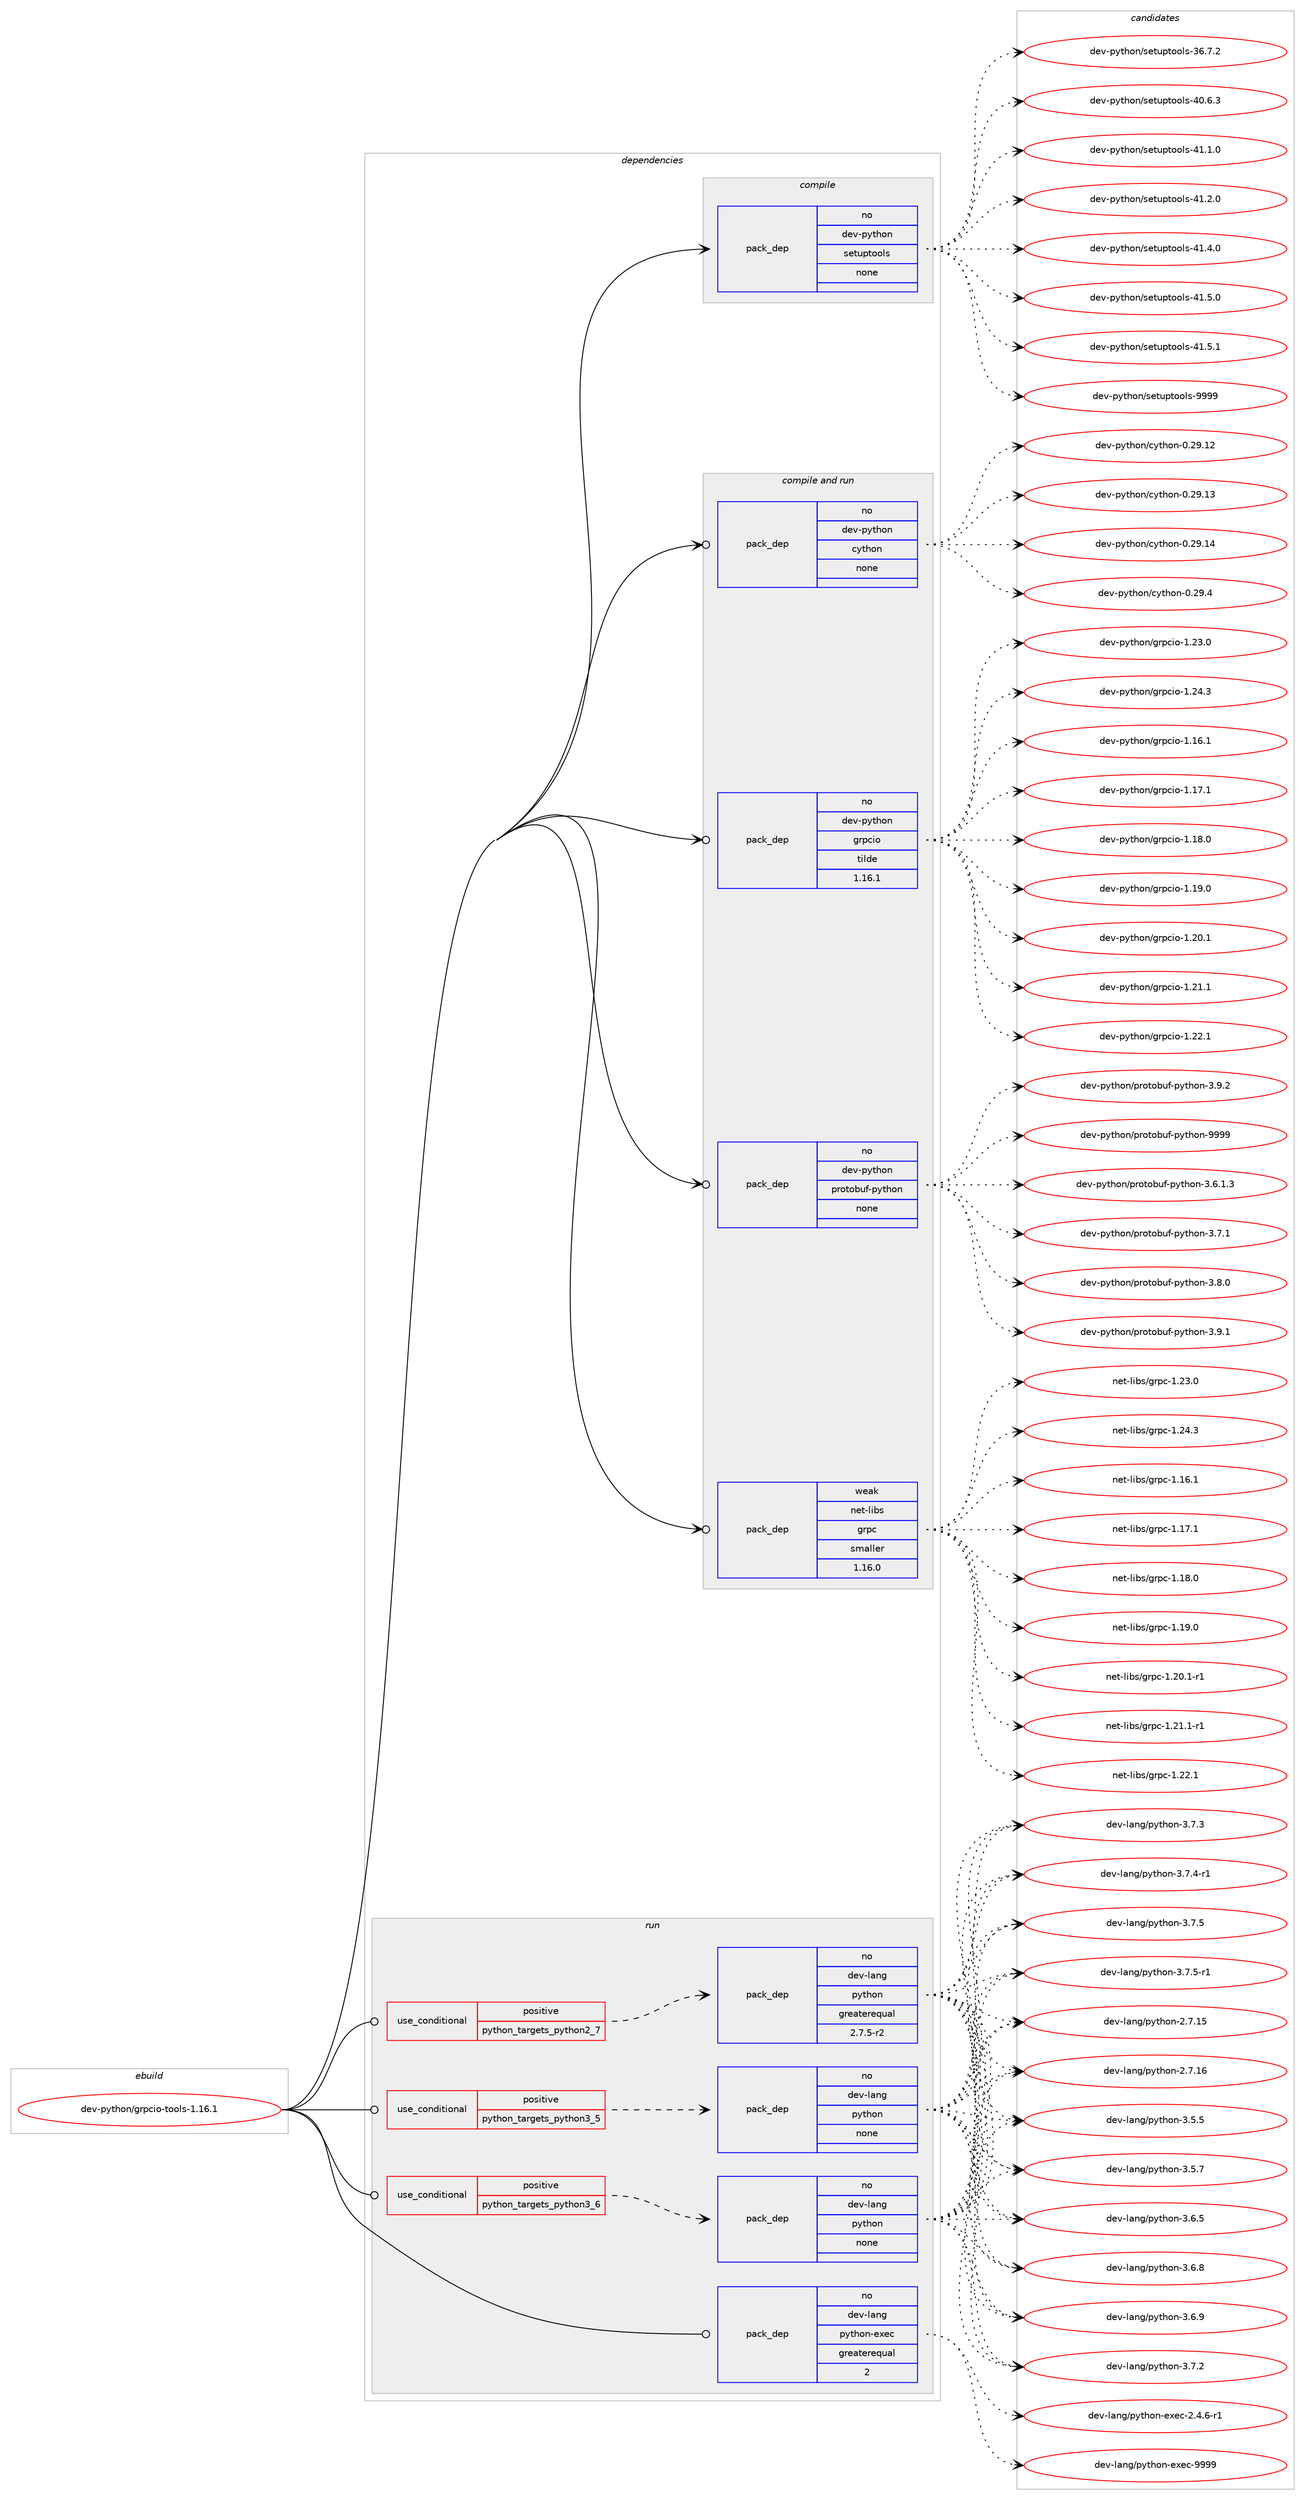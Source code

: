 digraph prolog {

# *************
# Graph options
# *************

newrank=true;
concentrate=true;
compound=true;
graph [rankdir=LR,fontname=Helvetica,fontsize=10,ranksep=1.5];#, ranksep=2.5, nodesep=0.2];
edge  [arrowhead=vee];
node  [fontname=Helvetica,fontsize=10];

# **********
# The ebuild
# **********

subgraph cluster_leftcol {
color=gray;
rank=same;
label=<<i>ebuild</i>>;
id [label="dev-python/grpcio-tools-1.16.1", color=red, width=4, href="../dev-python/grpcio-tools-1.16.1.svg"];
}

# ****************
# The dependencies
# ****************

subgraph cluster_midcol {
color=gray;
label=<<i>dependencies</i>>;
subgraph cluster_compile {
fillcolor="#eeeeee";
style=filled;
label=<<i>compile</i>>;
subgraph pack455688 {
dependency607794 [label=<<TABLE BORDER="0" CELLBORDER="1" CELLSPACING="0" CELLPADDING="4" WIDTH="220"><TR><TD ROWSPAN="6" CELLPADDING="30">pack_dep</TD></TR><TR><TD WIDTH="110">no</TD></TR><TR><TD>dev-python</TD></TR><TR><TD>setuptools</TD></TR><TR><TD>none</TD></TR><TR><TD></TD></TR></TABLE>>, shape=none, color=blue];
}
id:e -> dependency607794:w [weight=20,style="solid",arrowhead="vee"];
}
subgraph cluster_compileandrun {
fillcolor="#eeeeee";
style=filled;
label=<<i>compile and run</i>>;
subgraph pack455689 {
dependency607795 [label=<<TABLE BORDER="0" CELLBORDER="1" CELLSPACING="0" CELLPADDING="4" WIDTH="220"><TR><TD ROWSPAN="6" CELLPADDING="30">pack_dep</TD></TR><TR><TD WIDTH="110">no</TD></TR><TR><TD>dev-python</TD></TR><TR><TD>cython</TD></TR><TR><TD>none</TD></TR><TR><TD></TD></TR></TABLE>>, shape=none, color=blue];
}
id:e -> dependency607795:w [weight=20,style="solid",arrowhead="odotvee"];
subgraph pack455690 {
dependency607796 [label=<<TABLE BORDER="0" CELLBORDER="1" CELLSPACING="0" CELLPADDING="4" WIDTH="220"><TR><TD ROWSPAN="6" CELLPADDING="30">pack_dep</TD></TR><TR><TD WIDTH="110">no</TD></TR><TR><TD>dev-python</TD></TR><TR><TD>grpcio</TD></TR><TR><TD>tilde</TD></TR><TR><TD>1.16.1</TD></TR></TABLE>>, shape=none, color=blue];
}
id:e -> dependency607796:w [weight=20,style="solid",arrowhead="odotvee"];
subgraph pack455691 {
dependency607797 [label=<<TABLE BORDER="0" CELLBORDER="1" CELLSPACING="0" CELLPADDING="4" WIDTH="220"><TR><TD ROWSPAN="6" CELLPADDING="30">pack_dep</TD></TR><TR><TD WIDTH="110">no</TD></TR><TR><TD>dev-python</TD></TR><TR><TD>protobuf-python</TD></TR><TR><TD>none</TD></TR><TR><TD></TD></TR></TABLE>>, shape=none, color=blue];
}
id:e -> dependency607797:w [weight=20,style="solid",arrowhead="odotvee"];
subgraph pack455692 {
dependency607798 [label=<<TABLE BORDER="0" CELLBORDER="1" CELLSPACING="0" CELLPADDING="4" WIDTH="220"><TR><TD ROWSPAN="6" CELLPADDING="30">pack_dep</TD></TR><TR><TD WIDTH="110">weak</TD></TR><TR><TD>net-libs</TD></TR><TR><TD>grpc</TD></TR><TR><TD>smaller</TD></TR><TR><TD>1.16.0</TD></TR></TABLE>>, shape=none, color=blue];
}
id:e -> dependency607798:w [weight=20,style="solid",arrowhead="odotvee"];
}
subgraph cluster_run {
fillcolor="#eeeeee";
style=filled;
label=<<i>run</i>>;
subgraph cond140308 {
dependency607799 [label=<<TABLE BORDER="0" CELLBORDER="1" CELLSPACING="0" CELLPADDING="4"><TR><TD ROWSPAN="3" CELLPADDING="10">use_conditional</TD></TR><TR><TD>positive</TD></TR><TR><TD>python_targets_python2_7</TD></TR></TABLE>>, shape=none, color=red];
subgraph pack455693 {
dependency607800 [label=<<TABLE BORDER="0" CELLBORDER="1" CELLSPACING="0" CELLPADDING="4" WIDTH="220"><TR><TD ROWSPAN="6" CELLPADDING="30">pack_dep</TD></TR><TR><TD WIDTH="110">no</TD></TR><TR><TD>dev-lang</TD></TR><TR><TD>python</TD></TR><TR><TD>greaterequal</TD></TR><TR><TD>2.7.5-r2</TD></TR></TABLE>>, shape=none, color=blue];
}
dependency607799:e -> dependency607800:w [weight=20,style="dashed",arrowhead="vee"];
}
id:e -> dependency607799:w [weight=20,style="solid",arrowhead="odot"];
subgraph cond140309 {
dependency607801 [label=<<TABLE BORDER="0" CELLBORDER="1" CELLSPACING="0" CELLPADDING="4"><TR><TD ROWSPAN="3" CELLPADDING="10">use_conditional</TD></TR><TR><TD>positive</TD></TR><TR><TD>python_targets_python3_5</TD></TR></TABLE>>, shape=none, color=red];
subgraph pack455694 {
dependency607802 [label=<<TABLE BORDER="0" CELLBORDER="1" CELLSPACING="0" CELLPADDING="4" WIDTH="220"><TR><TD ROWSPAN="6" CELLPADDING="30">pack_dep</TD></TR><TR><TD WIDTH="110">no</TD></TR><TR><TD>dev-lang</TD></TR><TR><TD>python</TD></TR><TR><TD>none</TD></TR><TR><TD></TD></TR></TABLE>>, shape=none, color=blue];
}
dependency607801:e -> dependency607802:w [weight=20,style="dashed",arrowhead="vee"];
}
id:e -> dependency607801:w [weight=20,style="solid",arrowhead="odot"];
subgraph cond140310 {
dependency607803 [label=<<TABLE BORDER="0" CELLBORDER="1" CELLSPACING="0" CELLPADDING="4"><TR><TD ROWSPAN="3" CELLPADDING="10">use_conditional</TD></TR><TR><TD>positive</TD></TR><TR><TD>python_targets_python3_6</TD></TR></TABLE>>, shape=none, color=red];
subgraph pack455695 {
dependency607804 [label=<<TABLE BORDER="0" CELLBORDER="1" CELLSPACING="0" CELLPADDING="4" WIDTH="220"><TR><TD ROWSPAN="6" CELLPADDING="30">pack_dep</TD></TR><TR><TD WIDTH="110">no</TD></TR><TR><TD>dev-lang</TD></TR><TR><TD>python</TD></TR><TR><TD>none</TD></TR><TR><TD></TD></TR></TABLE>>, shape=none, color=blue];
}
dependency607803:e -> dependency607804:w [weight=20,style="dashed",arrowhead="vee"];
}
id:e -> dependency607803:w [weight=20,style="solid",arrowhead="odot"];
subgraph pack455696 {
dependency607805 [label=<<TABLE BORDER="0" CELLBORDER="1" CELLSPACING="0" CELLPADDING="4" WIDTH="220"><TR><TD ROWSPAN="6" CELLPADDING="30">pack_dep</TD></TR><TR><TD WIDTH="110">no</TD></TR><TR><TD>dev-lang</TD></TR><TR><TD>python-exec</TD></TR><TR><TD>greaterequal</TD></TR><TR><TD>2</TD></TR></TABLE>>, shape=none, color=blue];
}
id:e -> dependency607805:w [weight=20,style="solid",arrowhead="odot"];
}
}

# **************
# The candidates
# **************

subgraph cluster_choices {
rank=same;
color=gray;
label=<<i>candidates</i>>;

subgraph choice455688 {
color=black;
nodesep=1;
choice100101118451121211161041111104711510111611711211611111110811545515446554650 [label="dev-python/setuptools-36.7.2", color=red, width=4,href="../dev-python/setuptools-36.7.2.svg"];
choice100101118451121211161041111104711510111611711211611111110811545524846544651 [label="dev-python/setuptools-40.6.3", color=red, width=4,href="../dev-python/setuptools-40.6.3.svg"];
choice100101118451121211161041111104711510111611711211611111110811545524946494648 [label="dev-python/setuptools-41.1.0", color=red, width=4,href="../dev-python/setuptools-41.1.0.svg"];
choice100101118451121211161041111104711510111611711211611111110811545524946504648 [label="dev-python/setuptools-41.2.0", color=red, width=4,href="../dev-python/setuptools-41.2.0.svg"];
choice100101118451121211161041111104711510111611711211611111110811545524946524648 [label="dev-python/setuptools-41.4.0", color=red, width=4,href="../dev-python/setuptools-41.4.0.svg"];
choice100101118451121211161041111104711510111611711211611111110811545524946534648 [label="dev-python/setuptools-41.5.0", color=red, width=4,href="../dev-python/setuptools-41.5.0.svg"];
choice100101118451121211161041111104711510111611711211611111110811545524946534649 [label="dev-python/setuptools-41.5.1", color=red, width=4,href="../dev-python/setuptools-41.5.1.svg"];
choice10010111845112121116104111110471151011161171121161111111081154557575757 [label="dev-python/setuptools-9999", color=red, width=4,href="../dev-python/setuptools-9999.svg"];
dependency607794:e -> choice100101118451121211161041111104711510111611711211611111110811545515446554650:w [style=dotted,weight="100"];
dependency607794:e -> choice100101118451121211161041111104711510111611711211611111110811545524846544651:w [style=dotted,weight="100"];
dependency607794:e -> choice100101118451121211161041111104711510111611711211611111110811545524946494648:w [style=dotted,weight="100"];
dependency607794:e -> choice100101118451121211161041111104711510111611711211611111110811545524946504648:w [style=dotted,weight="100"];
dependency607794:e -> choice100101118451121211161041111104711510111611711211611111110811545524946524648:w [style=dotted,weight="100"];
dependency607794:e -> choice100101118451121211161041111104711510111611711211611111110811545524946534648:w [style=dotted,weight="100"];
dependency607794:e -> choice100101118451121211161041111104711510111611711211611111110811545524946534649:w [style=dotted,weight="100"];
dependency607794:e -> choice10010111845112121116104111110471151011161171121161111111081154557575757:w [style=dotted,weight="100"];
}
subgraph choice455689 {
color=black;
nodesep=1;
choice1001011184511212111610411111047991211161041111104548465057464950 [label="dev-python/cython-0.29.12", color=red, width=4,href="../dev-python/cython-0.29.12.svg"];
choice1001011184511212111610411111047991211161041111104548465057464951 [label="dev-python/cython-0.29.13", color=red, width=4,href="../dev-python/cython-0.29.13.svg"];
choice1001011184511212111610411111047991211161041111104548465057464952 [label="dev-python/cython-0.29.14", color=red, width=4,href="../dev-python/cython-0.29.14.svg"];
choice10010111845112121116104111110479912111610411111045484650574652 [label="dev-python/cython-0.29.4", color=red, width=4,href="../dev-python/cython-0.29.4.svg"];
dependency607795:e -> choice1001011184511212111610411111047991211161041111104548465057464950:w [style=dotted,weight="100"];
dependency607795:e -> choice1001011184511212111610411111047991211161041111104548465057464951:w [style=dotted,weight="100"];
dependency607795:e -> choice1001011184511212111610411111047991211161041111104548465057464952:w [style=dotted,weight="100"];
dependency607795:e -> choice10010111845112121116104111110479912111610411111045484650574652:w [style=dotted,weight="100"];
}
subgraph choice455690 {
color=black;
nodesep=1;
choice10010111845112121116104111110471031141129910511145494649544649 [label="dev-python/grpcio-1.16.1", color=red, width=4,href="../dev-python/grpcio-1.16.1.svg"];
choice10010111845112121116104111110471031141129910511145494649554649 [label="dev-python/grpcio-1.17.1", color=red, width=4,href="../dev-python/grpcio-1.17.1.svg"];
choice10010111845112121116104111110471031141129910511145494649564648 [label="dev-python/grpcio-1.18.0", color=red, width=4,href="../dev-python/grpcio-1.18.0.svg"];
choice10010111845112121116104111110471031141129910511145494649574648 [label="dev-python/grpcio-1.19.0", color=red, width=4,href="../dev-python/grpcio-1.19.0.svg"];
choice10010111845112121116104111110471031141129910511145494650484649 [label="dev-python/grpcio-1.20.1", color=red, width=4,href="../dev-python/grpcio-1.20.1.svg"];
choice10010111845112121116104111110471031141129910511145494650494649 [label="dev-python/grpcio-1.21.1", color=red, width=4,href="../dev-python/grpcio-1.21.1.svg"];
choice10010111845112121116104111110471031141129910511145494650504649 [label="dev-python/grpcio-1.22.1", color=red, width=4,href="../dev-python/grpcio-1.22.1.svg"];
choice10010111845112121116104111110471031141129910511145494650514648 [label="dev-python/grpcio-1.23.0", color=red, width=4,href="../dev-python/grpcio-1.23.0.svg"];
choice10010111845112121116104111110471031141129910511145494650524651 [label="dev-python/grpcio-1.24.3", color=red, width=4,href="../dev-python/grpcio-1.24.3.svg"];
dependency607796:e -> choice10010111845112121116104111110471031141129910511145494649544649:w [style=dotted,weight="100"];
dependency607796:e -> choice10010111845112121116104111110471031141129910511145494649554649:w [style=dotted,weight="100"];
dependency607796:e -> choice10010111845112121116104111110471031141129910511145494649564648:w [style=dotted,weight="100"];
dependency607796:e -> choice10010111845112121116104111110471031141129910511145494649574648:w [style=dotted,weight="100"];
dependency607796:e -> choice10010111845112121116104111110471031141129910511145494650484649:w [style=dotted,weight="100"];
dependency607796:e -> choice10010111845112121116104111110471031141129910511145494650494649:w [style=dotted,weight="100"];
dependency607796:e -> choice10010111845112121116104111110471031141129910511145494650504649:w [style=dotted,weight="100"];
dependency607796:e -> choice10010111845112121116104111110471031141129910511145494650514648:w [style=dotted,weight="100"];
dependency607796:e -> choice10010111845112121116104111110471031141129910511145494650524651:w [style=dotted,weight="100"];
}
subgraph choice455691 {
color=black;
nodesep=1;
choice100101118451121211161041111104711211411111611198117102451121211161041111104551465446494651 [label="dev-python/protobuf-python-3.6.1.3", color=red, width=4,href="../dev-python/protobuf-python-3.6.1.3.svg"];
choice10010111845112121116104111110471121141111161119811710245112121116104111110455146554649 [label="dev-python/protobuf-python-3.7.1", color=red, width=4,href="../dev-python/protobuf-python-3.7.1.svg"];
choice10010111845112121116104111110471121141111161119811710245112121116104111110455146564648 [label="dev-python/protobuf-python-3.8.0", color=red, width=4,href="../dev-python/protobuf-python-3.8.0.svg"];
choice10010111845112121116104111110471121141111161119811710245112121116104111110455146574649 [label="dev-python/protobuf-python-3.9.1", color=red, width=4,href="../dev-python/protobuf-python-3.9.1.svg"];
choice10010111845112121116104111110471121141111161119811710245112121116104111110455146574650 [label="dev-python/protobuf-python-3.9.2", color=red, width=4,href="../dev-python/protobuf-python-3.9.2.svg"];
choice100101118451121211161041111104711211411111611198117102451121211161041111104557575757 [label="dev-python/protobuf-python-9999", color=red, width=4,href="../dev-python/protobuf-python-9999.svg"];
dependency607797:e -> choice100101118451121211161041111104711211411111611198117102451121211161041111104551465446494651:w [style=dotted,weight="100"];
dependency607797:e -> choice10010111845112121116104111110471121141111161119811710245112121116104111110455146554649:w [style=dotted,weight="100"];
dependency607797:e -> choice10010111845112121116104111110471121141111161119811710245112121116104111110455146564648:w [style=dotted,weight="100"];
dependency607797:e -> choice10010111845112121116104111110471121141111161119811710245112121116104111110455146574649:w [style=dotted,weight="100"];
dependency607797:e -> choice10010111845112121116104111110471121141111161119811710245112121116104111110455146574650:w [style=dotted,weight="100"];
dependency607797:e -> choice100101118451121211161041111104711211411111611198117102451121211161041111104557575757:w [style=dotted,weight="100"];
}
subgraph choice455692 {
color=black;
nodesep=1;
choice1101011164510810598115471031141129945494649544649 [label="net-libs/grpc-1.16.1", color=red, width=4,href="../net-libs/grpc-1.16.1.svg"];
choice1101011164510810598115471031141129945494649554649 [label="net-libs/grpc-1.17.1", color=red, width=4,href="../net-libs/grpc-1.17.1.svg"];
choice1101011164510810598115471031141129945494649564648 [label="net-libs/grpc-1.18.0", color=red, width=4,href="../net-libs/grpc-1.18.0.svg"];
choice1101011164510810598115471031141129945494649574648 [label="net-libs/grpc-1.19.0", color=red, width=4,href="../net-libs/grpc-1.19.0.svg"];
choice11010111645108105981154710311411299454946504846494511449 [label="net-libs/grpc-1.20.1-r1", color=red, width=4,href="../net-libs/grpc-1.20.1-r1.svg"];
choice11010111645108105981154710311411299454946504946494511449 [label="net-libs/grpc-1.21.1-r1", color=red, width=4,href="../net-libs/grpc-1.21.1-r1.svg"];
choice1101011164510810598115471031141129945494650504649 [label="net-libs/grpc-1.22.1", color=red, width=4,href="../net-libs/grpc-1.22.1.svg"];
choice1101011164510810598115471031141129945494650514648 [label="net-libs/grpc-1.23.0", color=red, width=4,href="../net-libs/grpc-1.23.0.svg"];
choice1101011164510810598115471031141129945494650524651 [label="net-libs/grpc-1.24.3", color=red, width=4,href="../net-libs/grpc-1.24.3.svg"];
dependency607798:e -> choice1101011164510810598115471031141129945494649544649:w [style=dotted,weight="100"];
dependency607798:e -> choice1101011164510810598115471031141129945494649554649:w [style=dotted,weight="100"];
dependency607798:e -> choice1101011164510810598115471031141129945494649564648:w [style=dotted,weight="100"];
dependency607798:e -> choice1101011164510810598115471031141129945494649574648:w [style=dotted,weight="100"];
dependency607798:e -> choice11010111645108105981154710311411299454946504846494511449:w [style=dotted,weight="100"];
dependency607798:e -> choice11010111645108105981154710311411299454946504946494511449:w [style=dotted,weight="100"];
dependency607798:e -> choice1101011164510810598115471031141129945494650504649:w [style=dotted,weight="100"];
dependency607798:e -> choice1101011164510810598115471031141129945494650514648:w [style=dotted,weight="100"];
dependency607798:e -> choice1101011164510810598115471031141129945494650524651:w [style=dotted,weight="100"];
}
subgraph choice455693 {
color=black;
nodesep=1;
choice10010111845108971101034711212111610411111045504655464953 [label="dev-lang/python-2.7.15", color=red, width=4,href="../dev-lang/python-2.7.15.svg"];
choice10010111845108971101034711212111610411111045504655464954 [label="dev-lang/python-2.7.16", color=red, width=4,href="../dev-lang/python-2.7.16.svg"];
choice100101118451089711010347112121116104111110455146534653 [label="dev-lang/python-3.5.5", color=red, width=4,href="../dev-lang/python-3.5.5.svg"];
choice100101118451089711010347112121116104111110455146534655 [label="dev-lang/python-3.5.7", color=red, width=4,href="../dev-lang/python-3.5.7.svg"];
choice100101118451089711010347112121116104111110455146544653 [label="dev-lang/python-3.6.5", color=red, width=4,href="../dev-lang/python-3.6.5.svg"];
choice100101118451089711010347112121116104111110455146544656 [label="dev-lang/python-3.6.8", color=red, width=4,href="../dev-lang/python-3.6.8.svg"];
choice100101118451089711010347112121116104111110455146544657 [label="dev-lang/python-3.6.9", color=red, width=4,href="../dev-lang/python-3.6.9.svg"];
choice100101118451089711010347112121116104111110455146554650 [label="dev-lang/python-3.7.2", color=red, width=4,href="../dev-lang/python-3.7.2.svg"];
choice100101118451089711010347112121116104111110455146554651 [label="dev-lang/python-3.7.3", color=red, width=4,href="../dev-lang/python-3.7.3.svg"];
choice1001011184510897110103471121211161041111104551465546524511449 [label="dev-lang/python-3.7.4-r1", color=red, width=4,href="../dev-lang/python-3.7.4-r1.svg"];
choice100101118451089711010347112121116104111110455146554653 [label="dev-lang/python-3.7.5", color=red, width=4,href="../dev-lang/python-3.7.5.svg"];
choice1001011184510897110103471121211161041111104551465546534511449 [label="dev-lang/python-3.7.5-r1", color=red, width=4,href="../dev-lang/python-3.7.5-r1.svg"];
dependency607800:e -> choice10010111845108971101034711212111610411111045504655464953:w [style=dotted,weight="100"];
dependency607800:e -> choice10010111845108971101034711212111610411111045504655464954:w [style=dotted,weight="100"];
dependency607800:e -> choice100101118451089711010347112121116104111110455146534653:w [style=dotted,weight="100"];
dependency607800:e -> choice100101118451089711010347112121116104111110455146534655:w [style=dotted,weight="100"];
dependency607800:e -> choice100101118451089711010347112121116104111110455146544653:w [style=dotted,weight="100"];
dependency607800:e -> choice100101118451089711010347112121116104111110455146544656:w [style=dotted,weight="100"];
dependency607800:e -> choice100101118451089711010347112121116104111110455146544657:w [style=dotted,weight="100"];
dependency607800:e -> choice100101118451089711010347112121116104111110455146554650:w [style=dotted,weight="100"];
dependency607800:e -> choice100101118451089711010347112121116104111110455146554651:w [style=dotted,weight="100"];
dependency607800:e -> choice1001011184510897110103471121211161041111104551465546524511449:w [style=dotted,weight="100"];
dependency607800:e -> choice100101118451089711010347112121116104111110455146554653:w [style=dotted,weight="100"];
dependency607800:e -> choice1001011184510897110103471121211161041111104551465546534511449:w [style=dotted,weight="100"];
}
subgraph choice455694 {
color=black;
nodesep=1;
choice10010111845108971101034711212111610411111045504655464953 [label="dev-lang/python-2.7.15", color=red, width=4,href="../dev-lang/python-2.7.15.svg"];
choice10010111845108971101034711212111610411111045504655464954 [label="dev-lang/python-2.7.16", color=red, width=4,href="../dev-lang/python-2.7.16.svg"];
choice100101118451089711010347112121116104111110455146534653 [label="dev-lang/python-3.5.5", color=red, width=4,href="../dev-lang/python-3.5.5.svg"];
choice100101118451089711010347112121116104111110455146534655 [label="dev-lang/python-3.5.7", color=red, width=4,href="../dev-lang/python-3.5.7.svg"];
choice100101118451089711010347112121116104111110455146544653 [label="dev-lang/python-3.6.5", color=red, width=4,href="../dev-lang/python-3.6.5.svg"];
choice100101118451089711010347112121116104111110455146544656 [label="dev-lang/python-3.6.8", color=red, width=4,href="../dev-lang/python-3.6.8.svg"];
choice100101118451089711010347112121116104111110455146544657 [label="dev-lang/python-3.6.9", color=red, width=4,href="../dev-lang/python-3.6.9.svg"];
choice100101118451089711010347112121116104111110455146554650 [label="dev-lang/python-3.7.2", color=red, width=4,href="../dev-lang/python-3.7.2.svg"];
choice100101118451089711010347112121116104111110455146554651 [label="dev-lang/python-3.7.3", color=red, width=4,href="../dev-lang/python-3.7.3.svg"];
choice1001011184510897110103471121211161041111104551465546524511449 [label="dev-lang/python-3.7.4-r1", color=red, width=4,href="../dev-lang/python-3.7.4-r1.svg"];
choice100101118451089711010347112121116104111110455146554653 [label="dev-lang/python-3.7.5", color=red, width=4,href="../dev-lang/python-3.7.5.svg"];
choice1001011184510897110103471121211161041111104551465546534511449 [label="dev-lang/python-3.7.5-r1", color=red, width=4,href="../dev-lang/python-3.7.5-r1.svg"];
dependency607802:e -> choice10010111845108971101034711212111610411111045504655464953:w [style=dotted,weight="100"];
dependency607802:e -> choice10010111845108971101034711212111610411111045504655464954:w [style=dotted,weight="100"];
dependency607802:e -> choice100101118451089711010347112121116104111110455146534653:w [style=dotted,weight="100"];
dependency607802:e -> choice100101118451089711010347112121116104111110455146534655:w [style=dotted,weight="100"];
dependency607802:e -> choice100101118451089711010347112121116104111110455146544653:w [style=dotted,weight="100"];
dependency607802:e -> choice100101118451089711010347112121116104111110455146544656:w [style=dotted,weight="100"];
dependency607802:e -> choice100101118451089711010347112121116104111110455146544657:w [style=dotted,weight="100"];
dependency607802:e -> choice100101118451089711010347112121116104111110455146554650:w [style=dotted,weight="100"];
dependency607802:e -> choice100101118451089711010347112121116104111110455146554651:w [style=dotted,weight="100"];
dependency607802:e -> choice1001011184510897110103471121211161041111104551465546524511449:w [style=dotted,weight="100"];
dependency607802:e -> choice100101118451089711010347112121116104111110455146554653:w [style=dotted,weight="100"];
dependency607802:e -> choice1001011184510897110103471121211161041111104551465546534511449:w [style=dotted,weight="100"];
}
subgraph choice455695 {
color=black;
nodesep=1;
choice10010111845108971101034711212111610411111045504655464953 [label="dev-lang/python-2.7.15", color=red, width=4,href="../dev-lang/python-2.7.15.svg"];
choice10010111845108971101034711212111610411111045504655464954 [label="dev-lang/python-2.7.16", color=red, width=4,href="../dev-lang/python-2.7.16.svg"];
choice100101118451089711010347112121116104111110455146534653 [label="dev-lang/python-3.5.5", color=red, width=4,href="../dev-lang/python-3.5.5.svg"];
choice100101118451089711010347112121116104111110455146534655 [label="dev-lang/python-3.5.7", color=red, width=4,href="../dev-lang/python-3.5.7.svg"];
choice100101118451089711010347112121116104111110455146544653 [label="dev-lang/python-3.6.5", color=red, width=4,href="../dev-lang/python-3.6.5.svg"];
choice100101118451089711010347112121116104111110455146544656 [label="dev-lang/python-3.6.8", color=red, width=4,href="../dev-lang/python-3.6.8.svg"];
choice100101118451089711010347112121116104111110455146544657 [label="dev-lang/python-3.6.9", color=red, width=4,href="../dev-lang/python-3.6.9.svg"];
choice100101118451089711010347112121116104111110455146554650 [label="dev-lang/python-3.7.2", color=red, width=4,href="../dev-lang/python-3.7.2.svg"];
choice100101118451089711010347112121116104111110455146554651 [label="dev-lang/python-3.7.3", color=red, width=4,href="../dev-lang/python-3.7.3.svg"];
choice1001011184510897110103471121211161041111104551465546524511449 [label="dev-lang/python-3.7.4-r1", color=red, width=4,href="../dev-lang/python-3.7.4-r1.svg"];
choice100101118451089711010347112121116104111110455146554653 [label="dev-lang/python-3.7.5", color=red, width=4,href="../dev-lang/python-3.7.5.svg"];
choice1001011184510897110103471121211161041111104551465546534511449 [label="dev-lang/python-3.7.5-r1", color=red, width=4,href="../dev-lang/python-3.7.5-r1.svg"];
dependency607804:e -> choice10010111845108971101034711212111610411111045504655464953:w [style=dotted,weight="100"];
dependency607804:e -> choice10010111845108971101034711212111610411111045504655464954:w [style=dotted,weight="100"];
dependency607804:e -> choice100101118451089711010347112121116104111110455146534653:w [style=dotted,weight="100"];
dependency607804:e -> choice100101118451089711010347112121116104111110455146534655:w [style=dotted,weight="100"];
dependency607804:e -> choice100101118451089711010347112121116104111110455146544653:w [style=dotted,weight="100"];
dependency607804:e -> choice100101118451089711010347112121116104111110455146544656:w [style=dotted,weight="100"];
dependency607804:e -> choice100101118451089711010347112121116104111110455146544657:w [style=dotted,weight="100"];
dependency607804:e -> choice100101118451089711010347112121116104111110455146554650:w [style=dotted,weight="100"];
dependency607804:e -> choice100101118451089711010347112121116104111110455146554651:w [style=dotted,weight="100"];
dependency607804:e -> choice1001011184510897110103471121211161041111104551465546524511449:w [style=dotted,weight="100"];
dependency607804:e -> choice100101118451089711010347112121116104111110455146554653:w [style=dotted,weight="100"];
dependency607804:e -> choice1001011184510897110103471121211161041111104551465546534511449:w [style=dotted,weight="100"];
}
subgraph choice455696 {
color=black;
nodesep=1;
choice10010111845108971101034711212111610411111045101120101994550465246544511449 [label="dev-lang/python-exec-2.4.6-r1", color=red, width=4,href="../dev-lang/python-exec-2.4.6-r1.svg"];
choice10010111845108971101034711212111610411111045101120101994557575757 [label="dev-lang/python-exec-9999", color=red, width=4,href="../dev-lang/python-exec-9999.svg"];
dependency607805:e -> choice10010111845108971101034711212111610411111045101120101994550465246544511449:w [style=dotted,weight="100"];
dependency607805:e -> choice10010111845108971101034711212111610411111045101120101994557575757:w [style=dotted,weight="100"];
}
}

}
